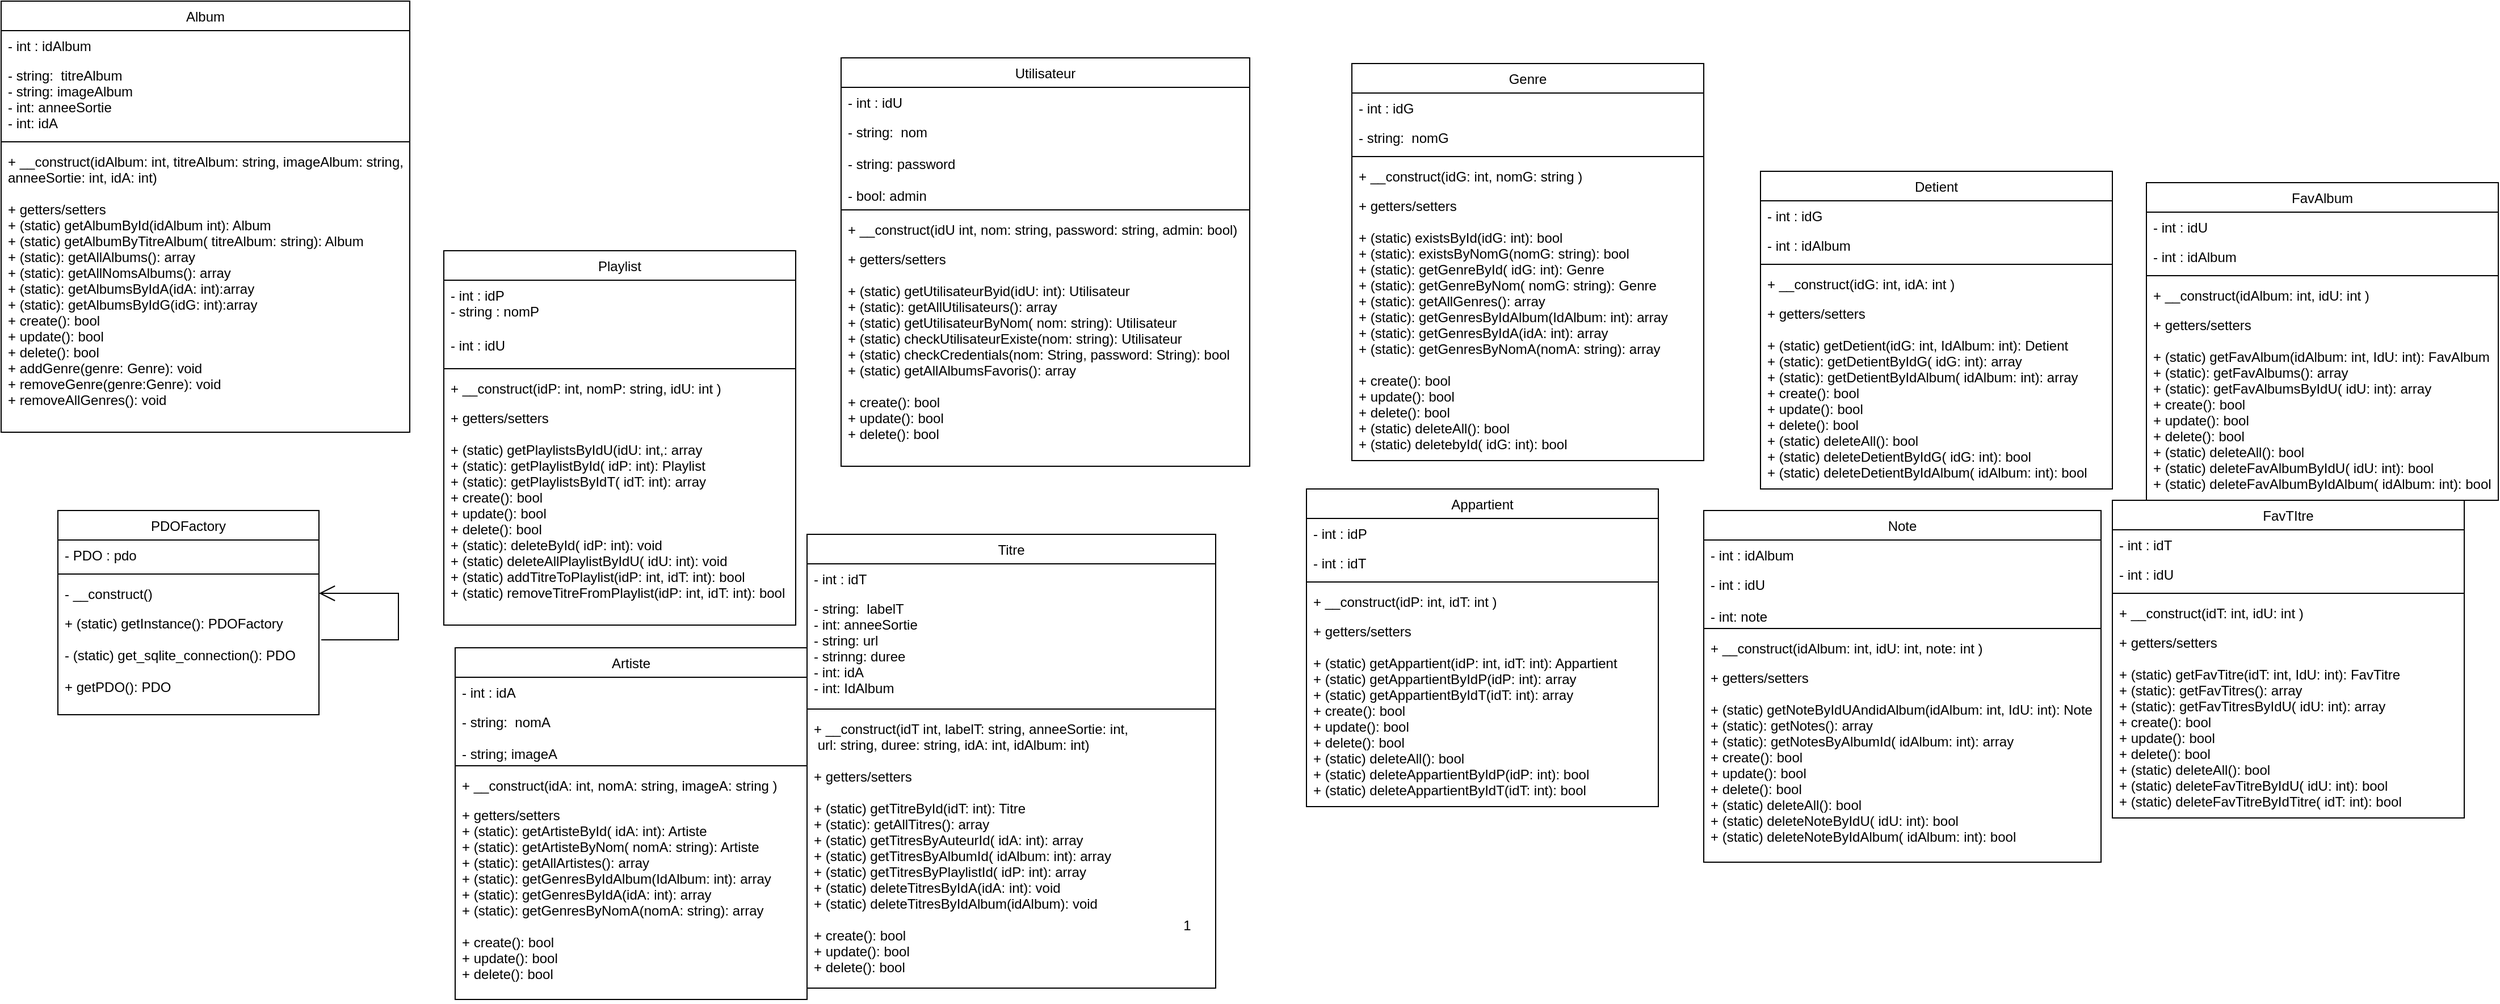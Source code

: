 <mxfile version="23.1.4" type="device">
  <diagram id="C5RBs43oDa-KdzZeNtuy" name="Page-1">
    <mxGraphModel dx="2568" dy="2165" grid="1" gridSize="10" guides="1" tooltips="1" connect="1" arrows="1" fold="1" page="1" pageScale="1" pageWidth="827" pageHeight="1169" math="0" shadow="0">
      <root>
        <mxCell id="WIyWlLk6GJQsqaUBKTNV-0" />
        <mxCell id="WIyWlLk6GJQsqaUBKTNV-1" parent="WIyWlLk6GJQsqaUBKTNV-0" />
        <mxCell id="VHGTeXbrOyVlLReoBfd2-0" value="PDOFactory" style="swimlane;fontStyle=0;align=center;verticalAlign=top;childLayout=stackLayout;horizontal=1;startSize=26;horizontalStack=0;resizeParent=1;resizeLast=0;collapsible=1;marginBottom=0;rounded=0;shadow=0;strokeWidth=1;" parent="WIyWlLk6GJQsqaUBKTNV-1" vertex="1">
          <mxGeometry x="-650" y="249" width="230" height="180" as="geometry">
            <mxRectangle x="130" y="380" width="160" height="26" as="alternateBounds" />
          </mxGeometry>
        </mxCell>
        <mxCell id="VHGTeXbrOyVlLReoBfd2-2" value="- PDO : pdo" style="text;align=left;verticalAlign=top;spacingLeft=4;spacingRight=4;overflow=hidden;rotatable=0;points=[[0,0.5],[1,0.5]];portConstraint=eastwest;rounded=0;shadow=0;html=0;" parent="VHGTeXbrOyVlLReoBfd2-0" vertex="1">
          <mxGeometry y="26" width="230" height="26" as="geometry" />
        </mxCell>
        <mxCell id="VHGTeXbrOyVlLReoBfd2-3" value="" style="line;html=1;strokeWidth=1;align=left;verticalAlign=middle;spacingTop=-1;spacingLeft=3;spacingRight=3;rotatable=0;labelPosition=right;points=[];portConstraint=eastwest;" parent="VHGTeXbrOyVlLReoBfd2-0" vertex="1">
          <mxGeometry y="52" width="230" height="8" as="geometry" />
        </mxCell>
        <mxCell id="VHGTeXbrOyVlLReoBfd2-4" value="- __construct()" style="text;align=left;verticalAlign=top;spacingLeft=4;spacingRight=4;overflow=hidden;rotatable=0;points=[[0,0.5],[1,0.5]];portConstraint=eastwest;fontStyle=0" parent="VHGTeXbrOyVlLReoBfd2-0" vertex="1">
          <mxGeometry y="60" width="230" height="26" as="geometry" />
        </mxCell>
        <mxCell id="VHGTeXbrOyVlLReoBfd2-5" value="+ (static) getInstance(): PDOFactory &#xa;&#xa;- (static) get_sqlite_connection(): PDO&#xa;&#xa;+ getPDO(): PDO" style="text;align=left;verticalAlign=top;spacingLeft=4;spacingRight=4;overflow=hidden;rotatable=0;points=[[0,0.5],[1,0.5]];portConstraint=eastwest;fontStyle=0" parent="VHGTeXbrOyVlLReoBfd2-0" vertex="1">
          <mxGeometry y="86" width="230" height="84" as="geometry" />
        </mxCell>
        <mxCell id="VHGTeXbrOyVlLReoBfd2-15" value="" style="endArrow=open;endFill=1;endSize=12;html=1;rounded=0;edgeStyle=elbowEdgeStyle;exitX=1.009;exitY=0.333;exitDx=0;exitDy=0;exitPerimeter=0;entryX=1;entryY=0.5;entryDx=0;entryDy=0;" parent="VHGTeXbrOyVlLReoBfd2-0" source="VHGTeXbrOyVlLReoBfd2-5" target="VHGTeXbrOyVlLReoBfd2-4" edge="1">
          <mxGeometry width="160" relative="1" as="geometry">
            <mxPoint x="250" y="90" as="sourcePoint" />
            <mxPoint x="360" y="10" as="targetPoint" />
            <Array as="points">
              <mxPoint x="300" y="90" />
            </Array>
          </mxGeometry>
        </mxCell>
        <mxCell id="VHGTeXbrOyVlLReoBfd2-16" value="1" style="text;html=1;strokeColor=none;fillColor=none;align=center;verticalAlign=middle;whiteSpace=wrap;rounded=0;" parent="WIyWlLk6GJQsqaUBKTNV-1" vertex="1">
          <mxGeometry x="330" y="600" width="30" height="30" as="geometry" />
        </mxCell>
        <mxCell id="VHGTeXbrOyVlLReoBfd2-19" value="Detient" style="swimlane;fontStyle=0;align=center;verticalAlign=top;childLayout=stackLayout;horizontal=1;startSize=26;horizontalStack=0;resizeParent=1;resizeLast=0;collapsible=1;marginBottom=0;rounded=0;shadow=0;strokeWidth=1;" parent="WIyWlLk6GJQsqaUBKTNV-1" vertex="1">
          <mxGeometry x="850" y="-50" width="310" height="280" as="geometry">
            <mxRectangle x="550" y="140" width="160" height="26" as="alternateBounds" />
          </mxGeometry>
        </mxCell>
        <mxCell id="VHGTeXbrOyVlLReoBfd2-20" value="- int : idG" style="text;align=left;verticalAlign=top;spacingLeft=4;spacingRight=4;overflow=hidden;rotatable=0;points=[[0,0.5],[1,0.5]];portConstraint=eastwest;" parent="VHGTeXbrOyVlLReoBfd2-19" vertex="1">
          <mxGeometry y="26" width="310" height="26" as="geometry" />
        </mxCell>
        <mxCell id="VHGTeXbrOyVlLReoBfd2-21" value="- int : idAlbum" style="text;align=left;verticalAlign=top;spacingLeft=4;spacingRight=4;overflow=hidden;rotatable=0;points=[[0,0.5],[1,0.5]];portConstraint=eastwest;rounded=0;shadow=0;html=0;" parent="VHGTeXbrOyVlLReoBfd2-19" vertex="1">
          <mxGeometry y="52" width="310" height="26" as="geometry" />
        </mxCell>
        <mxCell id="VHGTeXbrOyVlLReoBfd2-25" value="" style="line;html=1;strokeWidth=1;align=left;verticalAlign=middle;spacingTop=-1;spacingLeft=3;spacingRight=3;rotatable=0;labelPosition=right;points=[];portConstraint=eastwest;" parent="VHGTeXbrOyVlLReoBfd2-19" vertex="1">
          <mxGeometry y="78" width="310" height="8" as="geometry" />
        </mxCell>
        <mxCell id="VHGTeXbrOyVlLReoBfd2-26" value="+ __construct(idG: int, idA: int )" style="text;align=left;verticalAlign=top;spacingLeft=4;spacingRight=4;overflow=hidden;rotatable=0;points=[[0,0.5],[1,0.5]];portConstraint=eastwest;" parent="VHGTeXbrOyVlLReoBfd2-19" vertex="1">
          <mxGeometry y="86" width="310" height="26" as="geometry" />
        </mxCell>
        <mxCell id="VHGTeXbrOyVlLReoBfd2-27" value="+ getters/setters&#xa;&#xa;+ (static) getDetient(idG: int, IdAlbum: int): Detient&#xa;+ (static): getDetientByIdG( idG: int): array&#xa;+ (static): getDetientByIdAlbum( idAlbum: int): array&#xa;+ create(): bool&#xa;+ update(): bool&#xa;+ delete(): bool&#xa;+ (static) deleteAll(): bool&#xa;+ (static) deleteDetientByIdG( idG: int): bool&#xa;+ (static) deleteDetientByIdAlbum( idAlbum: int): bool" style="text;align=left;verticalAlign=top;spacingLeft=4;spacingRight=4;overflow=hidden;rotatable=0;points=[[0,0.5],[1,0.5]];portConstraint=eastwest;" parent="VHGTeXbrOyVlLReoBfd2-19" vertex="1">
          <mxGeometry y="112" width="310" height="168" as="geometry" />
        </mxCell>
        <mxCell id="VHGTeXbrOyVlLReoBfd2-28" value="Appartient" style="swimlane;fontStyle=0;align=center;verticalAlign=top;childLayout=stackLayout;horizontal=1;startSize=26;horizontalStack=0;resizeParent=1;resizeLast=0;collapsible=1;marginBottom=0;rounded=0;shadow=0;strokeWidth=1;" parent="WIyWlLk6GJQsqaUBKTNV-1" vertex="1">
          <mxGeometry x="450" y="230" width="310" height="280" as="geometry">
            <mxRectangle x="550" y="140" width="160" height="26" as="alternateBounds" />
          </mxGeometry>
        </mxCell>
        <mxCell id="VHGTeXbrOyVlLReoBfd2-29" value="- int : idP" style="text;align=left;verticalAlign=top;spacingLeft=4;spacingRight=4;overflow=hidden;rotatable=0;points=[[0,0.5],[1,0.5]];portConstraint=eastwest;" parent="VHGTeXbrOyVlLReoBfd2-28" vertex="1">
          <mxGeometry y="26" width="310" height="26" as="geometry" />
        </mxCell>
        <mxCell id="VHGTeXbrOyVlLReoBfd2-30" value="- int : idT" style="text;align=left;verticalAlign=top;spacingLeft=4;spacingRight=4;overflow=hidden;rotatable=0;points=[[0,0.5],[1,0.5]];portConstraint=eastwest;rounded=0;shadow=0;html=0;" parent="VHGTeXbrOyVlLReoBfd2-28" vertex="1">
          <mxGeometry y="52" width="310" height="26" as="geometry" />
        </mxCell>
        <mxCell id="VHGTeXbrOyVlLReoBfd2-31" value="" style="line;html=1;strokeWidth=1;align=left;verticalAlign=middle;spacingTop=-1;spacingLeft=3;spacingRight=3;rotatable=0;labelPosition=right;points=[];portConstraint=eastwest;" parent="VHGTeXbrOyVlLReoBfd2-28" vertex="1">
          <mxGeometry y="78" width="310" height="8" as="geometry" />
        </mxCell>
        <mxCell id="VHGTeXbrOyVlLReoBfd2-32" value="+ __construct(idP: int, idT: int )" style="text;align=left;verticalAlign=top;spacingLeft=4;spacingRight=4;overflow=hidden;rotatable=0;points=[[0,0.5],[1,0.5]];portConstraint=eastwest;" parent="VHGTeXbrOyVlLReoBfd2-28" vertex="1">
          <mxGeometry y="86" width="310" height="26" as="geometry" />
        </mxCell>
        <mxCell id="VHGTeXbrOyVlLReoBfd2-33" value="+ getters/setters&#xa;&#xa;+ (static) getAppartient(idP: int, idT: int): Appartient&#xa;+ (static) getAppartientByIdP(idP: int): array&#xa;+ (static) getAppartientByIdT(idT: int): array&#xa;+ create(): bool&#xa;+ update(): bool&#xa;+ delete(): bool&#xa;+ (static) deleteAll(): bool&#xa;+ (static) deleteAppartientByIdP(idP: int): bool&#xa;+ (static) deleteAppartientByIdT(idT: int): bool&#xa;&#xa;" style="text;align=left;verticalAlign=top;spacingLeft=4;spacingRight=4;overflow=hidden;rotatable=0;points=[[0,0.5],[1,0.5]];portConstraint=eastwest;" parent="VHGTeXbrOyVlLReoBfd2-28" vertex="1">
          <mxGeometry y="112" width="310" height="168" as="geometry" />
        </mxCell>
        <mxCell id="DCYnFj6lS7DxhxE1vNiN-0" value="Playlist" style="swimlane;fontStyle=0;align=center;verticalAlign=top;childLayout=stackLayout;horizontal=1;startSize=26;horizontalStack=0;resizeParent=1;resizeLast=0;collapsible=1;marginBottom=0;rounded=0;shadow=0;strokeWidth=1;" parent="WIyWlLk6GJQsqaUBKTNV-1" vertex="1">
          <mxGeometry x="-310" y="20" width="310" height="330" as="geometry">
            <mxRectangle x="550" y="140" width="160" height="26" as="alternateBounds" />
          </mxGeometry>
        </mxCell>
        <mxCell id="DCYnFj6lS7DxhxE1vNiN-1" value="- int : idP&#xa;- string : nomP&#xa;" style="text;align=left;verticalAlign=top;spacingLeft=4;spacingRight=4;overflow=hidden;rotatable=0;points=[[0,0.5],[1,0.5]];portConstraint=eastwest;" parent="DCYnFj6lS7DxhxE1vNiN-0" vertex="1">
          <mxGeometry y="26" width="310" height="44" as="geometry" />
        </mxCell>
        <mxCell id="DCYnFj6lS7DxhxE1vNiN-2" value="- int : idU" style="text;align=left;verticalAlign=top;spacingLeft=4;spacingRight=4;overflow=hidden;rotatable=0;points=[[0,0.5],[1,0.5]];portConstraint=eastwest;rounded=0;shadow=0;html=0;" parent="DCYnFj6lS7DxhxE1vNiN-0" vertex="1">
          <mxGeometry y="70" width="310" height="30" as="geometry" />
        </mxCell>
        <mxCell id="DCYnFj6lS7DxhxE1vNiN-3" value="" style="line;html=1;strokeWidth=1;align=left;verticalAlign=middle;spacingTop=-1;spacingLeft=3;spacingRight=3;rotatable=0;labelPosition=right;points=[];portConstraint=eastwest;" parent="DCYnFj6lS7DxhxE1vNiN-0" vertex="1">
          <mxGeometry y="100" width="310" height="8" as="geometry" />
        </mxCell>
        <mxCell id="DCYnFj6lS7DxhxE1vNiN-4" value="+ __construct(idP: int, nomP: string, idU: int )" style="text;align=left;verticalAlign=top;spacingLeft=4;spacingRight=4;overflow=hidden;rotatable=0;points=[[0,0.5],[1,0.5]];portConstraint=eastwest;" parent="DCYnFj6lS7DxhxE1vNiN-0" vertex="1">
          <mxGeometry y="108" width="310" height="26" as="geometry" />
        </mxCell>
        <mxCell id="DCYnFj6lS7DxhxE1vNiN-5" value="+ getters/setters&#xa;&#xa;+ (static) getPlaylistsByIdU(idU: int,: array&#xa;+ (static): getPlaylistById( idP: int): Playlist&#xa;+ (static): getPlaylistsByIdT( idT: int): array&#xa;+ create(): bool&#xa;+ update(): bool&#xa;+ delete(): bool&#xa;+ (static): deleteById( idP: int): void&#xa;+ (static) deleteAllPlaylistByIdU( idU: int): void&#xa;+ (static) addTitreToPlaylist(idP: int, idT: int): bool&#xa;+ (static) removeTitreFromPlaylist(idP: int, idT: int): bool" style="text;align=left;verticalAlign=top;spacingLeft=4;spacingRight=4;overflow=hidden;rotatable=0;points=[[0,0.5],[1,0.5]];portConstraint=eastwest;" parent="DCYnFj6lS7DxhxE1vNiN-0" vertex="1">
          <mxGeometry y="134" width="310" height="196" as="geometry" />
        </mxCell>
        <mxCell id="DCYnFj6lS7DxhxE1vNiN-7" value="FavAlbum" style="swimlane;fontStyle=0;align=center;verticalAlign=top;childLayout=stackLayout;horizontal=1;startSize=26;horizontalStack=0;resizeParent=1;resizeLast=0;collapsible=1;marginBottom=0;rounded=0;shadow=0;strokeWidth=1;" parent="WIyWlLk6GJQsqaUBKTNV-1" vertex="1">
          <mxGeometry x="1190" y="-40" width="310" height="280" as="geometry">
            <mxRectangle x="550" y="140" width="160" height="26" as="alternateBounds" />
          </mxGeometry>
        </mxCell>
        <mxCell id="DCYnFj6lS7DxhxE1vNiN-9" value="- int : idU" style="text;align=left;verticalAlign=top;spacingLeft=4;spacingRight=4;overflow=hidden;rotatable=0;points=[[0,0.5],[1,0.5]];portConstraint=eastwest;rounded=0;shadow=0;html=0;" parent="DCYnFj6lS7DxhxE1vNiN-7" vertex="1">
          <mxGeometry y="26" width="310" height="26" as="geometry" />
        </mxCell>
        <mxCell id="DCYnFj6lS7DxhxE1vNiN-8" value="- int : idAlbum" style="text;align=left;verticalAlign=top;spacingLeft=4;spacingRight=4;overflow=hidden;rotatable=0;points=[[0,0.5],[1,0.5]];portConstraint=eastwest;" parent="DCYnFj6lS7DxhxE1vNiN-7" vertex="1">
          <mxGeometry y="52" width="310" height="26" as="geometry" />
        </mxCell>
        <mxCell id="DCYnFj6lS7DxhxE1vNiN-10" value="" style="line;html=1;strokeWidth=1;align=left;verticalAlign=middle;spacingTop=-1;spacingLeft=3;spacingRight=3;rotatable=0;labelPosition=right;points=[];portConstraint=eastwest;" parent="DCYnFj6lS7DxhxE1vNiN-7" vertex="1">
          <mxGeometry y="78" width="310" height="8" as="geometry" />
        </mxCell>
        <mxCell id="DCYnFj6lS7DxhxE1vNiN-11" value="+ __construct(idAlbum: int, idU: int )" style="text;align=left;verticalAlign=top;spacingLeft=4;spacingRight=4;overflow=hidden;rotatable=0;points=[[0,0.5],[1,0.5]];portConstraint=eastwest;" parent="DCYnFj6lS7DxhxE1vNiN-7" vertex="1">
          <mxGeometry y="86" width="310" height="26" as="geometry" />
        </mxCell>
        <mxCell id="DCYnFj6lS7DxhxE1vNiN-12" value="+ getters/setters&#xa;&#xa;+ (static) getFavAlbum(idAlbum: int, IdU: int): FavAlbum&#xa;+ (static): getFavAlbums(): array&#xa;+ (static): getFavAlbumsByIdU( idU: int): array&#xa;+ create(): bool&#xa;+ update(): bool&#xa;+ delete(): bool&#xa;+ (static) deleteAll(): bool&#xa;+ (static) deleteFavAlbumByIdU( idU: int): bool&#xa;+ (static) deleteFavAlbumByIdAlbum( idAlbum: int): bool" style="text;align=left;verticalAlign=top;spacingLeft=4;spacingRight=4;overflow=hidden;rotatable=0;points=[[0,0.5],[1,0.5]];portConstraint=eastwest;" parent="DCYnFj6lS7DxhxE1vNiN-7" vertex="1">
          <mxGeometry y="112" width="310" height="168" as="geometry" />
        </mxCell>
        <mxCell id="EHCQnyq9LsiOd8fbNTL6-0" value="FavTItre" style="swimlane;fontStyle=0;align=center;verticalAlign=top;childLayout=stackLayout;horizontal=1;startSize=26;horizontalStack=0;resizeParent=1;resizeLast=0;collapsible=1;marginBottom=0;rounded=0;shadow=0;strokeWidth=1;" parent="WIyWlLk6GJQsqaUBKTNV-1" vertex="1">
          <mxGeometry x="1160" y="240" width="310" height="280" as="geometry">
            <mxRectangle x="550" y="140" width="160" height="26" as="alternateBounds" />
          </mxGeometry>
        </mxCell>
        <mxCell id="EHCQnyq9LsiOd8fbNTL6-1" value="- int : idT" style="text;align=left;verticalAlign=top;spacingLeft=4;spacingRight=4;overflow=hidden;rotatable=0;points=[[0,0.5],[1,0.5]];portConstraint=eastwest;" parent="EHCQnyq9LsiOd8fbNTL6-0" vertex="1">
          <mxGeometry y="26" width="310" height="26" as="geometry" />
        </mxCell>
        <mxCell id="EHCQnyq9LsiOd8fbNTL6-2" value="- int : idU" style="text;align=left;verticalAlign=top;spacingLeft=4;spacingRight=4;overflow=hidden;rotatable=0;points=[[0,0.5],[1,0.5]];portConstraint=eastwest;rounded=0;shadow=0;html=0;" parent="EHCQnyq9LsiOd8fbNTL6-0" vertex="1">
          <mxGeometry y="52" width="310" height="26" as="geometry" />
        </mxCell>
        <mxCell id="EHCQnyq9LsiOd8fbNTL6-3" value="" style="line;html=1;strokeWidth=1;align=left;verticalAlign=middle;spacingTop=-1;spacingLeft=3;spacingRight=3;rotatable=0;labelPosition=right;points=[];portConstraint=eastwest;" parent="EHCQnyq9LsiOd8fbNTL6-0" vertex="1">
          <mxGeometry y="78" width="310" height="8" as="geometry" />
        </mxCell>
        <mxCell id="EHCQnyq9LsiOd8fbNTL6-4" value="+ __construct(idT: int, idU: int )" style="text;align=left;verticalAlign=top;spacingLeft=4;spacingRight=4;overflow=hidden;rotatable=0;points=[[0,0.5],[1,0.5]];portConstraint=eastwest;" parent="EHCQnyq9LsiOd8fbNTL6-0" vertex="1">
          <mxGeometry y="86" width="310" height="26" as="geometry" />
        </mxCell>
        <mxCell id="EHCQnyq9LsiOd8fbNTL6-5" value="+ getters/setters&#xa;&#xa;+ (static) getFavTitre(idT: int, IdU: int): FavTitre&#xa;+ (static): getFavTitres(): array&#xa;+ (static): getFavTitresByIdU( idU: int): array&#xa;+ create(): bool&#xa;+ update(): bool&#xa;+ delete(): bool&#xa;+ (static) deleteAll(): bool&#xa;+ (static) deleteFavTitreByIdU( idU: int): bool&#xa;+ (static) deleteFavTitreByIdTitre( idT: int): bool" style="text;align=left;verticalAlign=top;spacingLeft=4;spacingRight=4;overflow=hidden;rotatable=0;points=[[0,0.5],[1,0.5]];portConstraint=eastwest;" parent="EHCQnyq9LsiOd8fbNTL6-0" vertex="1">
          <mxGeometry y="112" width="310" height="168" as="geometry" />
        </mxCell>
        <mxCell id="7kRRNsHZWIkONq-SYuE7-0" value="Note" style="swimlane;fontStyle=0;align=center;verticalAlign=top;childLayout=stackLayout;horizontal=1;startSize=26;horizontalStack=0;resizeParent=1;resizeLast=0;collapsible=1;marginBottom=0;rounded=0;shadow=0;strokeWidth=1;" vertex="1" parent="WIyWlLk6GJQsqaUBKTNV-1">
          <mxGeometry x="800" y="249" width="350" height="310" as="geometry">
            <mxRectangle x="550" y="140" width="160" height="26" as="alternateBounds" />
          </mxGeometry>
        </mxCell>
        <mxCell id="7kRRNsHZWIkONq-SYuE7-1" value="- int : idAlbum" style="text;align=left;verticalAlign=top;spacingLeft=4;spacingRight=4;overflow=hidden;rotatable=0;points=[[0,0.5],[1,0.5]];portConstraint=eastwest;" vertex="1" parent="7kRRNsHZWIkONq-SYuE7-0">
          <mxGeometry y="26" width="350" height="26" as="geometry" />
        </mxCell>
        <mxCell id="7kRRNsHZWIkONq-SYuE7-2" value="- int : idU&#xa;&#xa;- int: note" style="text;align=left;verticalAlign=top;spacingLeft=4;spacingRight=4;overflow=hidden;rotatable=0;points=[[0,0.5],[1,0.5]];portConstraint=eastwest;rounded=0;shadow=0;html=0;" vertex="1" parent="7kRRNsHZWIkONq-SYuE7-0">
          <mxGeometry y="52" width="350" height="48" as="geometry" />
        </mxCell>
        <mxCell id="7kRRNsHZWIkONq-SYuE7-3" value="" style="line;html=1;strokeWidth=1;align=left;verticalAlign=middle;spacingTop=-1;spacingLeft=3;spacingRight=3;rotatable=0;labelPosition=right;points=[];portConstraint=eastwest;" vertex="1" parent="7kRRNsHZWIkONq-SYuE7-0">
          <mxGeometry y="100" width="350" height="8" as="geometry" />
        </mxCell>
        <mxCell id="7kRRNsHZWIkONq-SYuE7-4" value="+ __construct(idAlbum: int, idU: int, note: int )" style="text;align=left;verticalAlign=top;spacingLeft=4;spacingRight=4;overflow=hidden;rotatable=0;points=[[0,0.5],[1,0.5]];portConstraint=eastwest;" vertex="1" parent="7kRRNsHZWIkONq-SYuE7-0">
          <mxGeometry y="108" width="350" height="26" as="geometry" />
        </mxCell>
        <mxCell id="7kRRNsHZWIkONq-SYuE7-5" value="+ getters/setters&#xa;&#xa;+ (static) getNoteByIdUAndidAlbum(idAlbum: int, IdU: int): Note&#xa;+ (static): getNotes(): array&#xa;+ (static): getNotesByAlbumId( idAlbum: int): array&#xa;+ create(): bool&#xa;+ update(): bool&#xa;+ delete(): bool&#xa;+ (static) deleteAll(): bool&#xa;+ (static) deleteNoteByIdU( idU: int): bool&#xa;+ (static) deleteNoteByIdAlbum( idAlbum: int): bool" style="text;align=left;verticalAlign=top;spacingLeft=4;spacingRight=4;overflow=hidden;rotatable=0;points=[[0,0.5],[1,0.5]];portConstraint=eastwest;" vertex="1" parent="7kRRNsHZWIkONq-SYuE7-0">
          <mxGeometry y="134" width="350" height="168" as="geometry" />
        </mxCell>
        <mxCell id="7kRRNsHZWIkONq-SYuE7-8" value="Genre" style="swimlane;fontStyle=0;align=center;verticalAlign=top;childLayout=stackLayout;horizontal=1;startSize=26;horizontalStack=0;resizeParent=1;resizeLast=0;collapsible=1;marginBottom=0;rounded=0;shadow=0;strokeWidth=1;" vertex="1" parent="WIyWlLk6GJQsqaUBKTNV-1">
          <mxGeometry x="490" y="-145" width="310" height="350" as="geometry">
            <mxRectangle x="550" y="140" width="160" height="26" as="alternateBounds" />
          </mxGeometry>
        </mxCell>
        <mxCell id="7kRRNsHZWIkONq-SYuE7-9" value="- int : idG" style="text;align=left;verticalAlign=top;spacingLeft=4;spacingRight=4;overflow=hidden;rotatable=0;points=[[0,0.5],[1,0.5]];portConstraint=eastwest;" vertex="1" parent="7kRRNsHZWIkONq-SYuE7-8">
          <mxGeometry y="26" width="310" height="26" as="geometry" />
        </mxCell>
        <mxCell id="7kRRNsHZWIkONq-SYuE7-10" value="- string:  nomG" style="text;align=left;verticalAlign=top;spacingLeft=4;spacingRight=4;overflow=hidden;rotatable=0;points=[[0,0.5],[1,0.5]];portConstraint=eastwest;rounded=0;shadow=0;html=0;" vertex="1" parent="7kRRNsHZWIkONq-SYuE7-8">
          <mxGeometry y="52" width="310" height="26" as="geometry" />
        </mxCell>
        <mxCell id="7kRRNsHZWIkONq-SYuE7-11" value="" style="line;html=1;strokeWidth=1;align=left;verticalAlign=middle;spacingTop=-1;spacingLeft=3;spacingRight=3;rotatable=0;labelPosition=right;points=[];portConstraint=eastwest;" vertex="1" parent="7kRRNsHZWIkONq-SYuE7-8">
          <mxGeometry y="78" width="310" height="8" as="geometry" />
        </mxCell>
        <mxCell id="7kRRNsHZWIkONq-SYuE7-12" value="+ __construct(idG: int, nomG: string )" style="text;align=left;verticalAlign=top;spacingLeft=4;spacingRight=4;overflow=hidden;rotatable=0;points=[[0,0.5],[1,0.5]];portConstraint=eastwest;" vertex="1" parent="7kRRNsHZWIkONq-SYuE7-8">
          <mxGeometry y="86" width="310" height="26" as="geometry" />
        </mxCell>
        <mxCell id="7kRRNsHZWIkONq-SYuE7-13" value="+ getters/setters&#xa;&#xa;+ (static) existsById(idG: int): bool&#xa;+ (static): existsByNomG(nomG: string): bool&#xa;+ (static): getGenreById( idG: int): Genre&#xa;+ (static): getGenreByNom( nomG: string): Genre&#xa;+ (static): getAllGenres(): array&#xa;+ (static): getGenresByIdAlbum(IdAlbum: int): array&#xa;+ (static): getGenresByIdA(idA: int): array&#xa;+ (static): getGenresByNomA(nomA: string): array&#xa;&#xa;+ create(): bool&#xa;+ update(): bool&#xa;+ delete(): bool&#xa;+ (static) deleteAll(): bool&#xa;+ (static) deletebyId( idG: int): bool" style="text;align=left;verticalAlign=top;spacingLeft=4;spacingRight=4;overflow=hidden;rotatable=0;points=[[0,0.5],[1,0.5]];portConstraint=eastwest;" vertex="1" parent="7kRRNsHZWIkONq-SYuE7-8">
          <mxGeometry y="112" width="310" height="238" as="geometry" />
        </mxCell>
        <mxCell id="7kRRNsHZWIkONq-SYuE7-14" value="Utilisateur" style="swimlane;fontStyle=0;align=center;verticalAlign=top;childLayout=stackLayout;horizontal=1;startSize=26;horizontalStack=0;resizeParent=1;resizeLast=0;collapsible=1;marginBottom=0;rounded=0;shadow=0;strokeWidth=1;" vertex="1" parent="WIyWlLk6GJQsqaUBKTNV-1">
          <mxGeometry x="40" y="-150" width="360" height="360" as="geometry">
            <mxRectangle x="550" y="140" width="160" height="26" as="alternateBounds" />
          </mxGeometry>
        </mxCell>
        <mxCell id="7kRRNsHZWIkONq-SYuE7-15" value="- int : idU" style="text;align=left;verticalAlign=top;spacingLeft=4;spacingRight=4;overflow=hidden;rotatable=0;points=[[0,0.5],[1,0.5]];portConstraint=eastwest;" vertex="1" parent="7kRRNsHZWIkONq-SYuE7-14">
          <mxGeometry y="26" width="360" height="26" as="geometry" />
        </mxCell>
        <mxCell id="7kRRNsHZWIkONq-SYuE7-16" value="- string:  nom&#xa;&#xa;- string: password&#xa;&#xa;- bool: admin" style="text;align=left;verticalAlign=top;spacingLeft=4;spacingRight=4;overflow=hidden;rotatable=0;points=[[0,0.5],[1,0.5]];portConstraint=eastwest;rounded=0;shadow=0;html=0;" vertex="1" parent="7kRRNsHZWIkONq-SYuE7-14">
          <mxGeometry y="52" width="360" height="78" as="geometry" />
        </mxCell>
        <mxCell id="7kRRNsHZWIkONq-SYuE7-17" value="" style="line;html=1;strokeWidth=1;align=left;verticalAlign=middle;spacingTop=-1;spacingLeft=3;spacingRight=3;rotatable=0;labelPosition=right;points=[];portConstraint=eastwest;" vertex="1" parent="7kRRNsHZWIkONq-SYuE7-14">
          <mxGeometry y="130" width="360" height="8" as="geometry" />
        </mxCell>
        <mxCell id="7kRRNsHZWIkONq-SYuE7-18" value="+ __construct(idU int, nom: string, password: string, admin: bool) " style="text;align=left;verticalAlign=top;spacingLeft=4;spacingRight=4;overflow=hidden;rotatable=0;points=[[0,0.5],[1,0.5]];portConstraint=eastwest;" vertex="1" parent="7kRRNsHZWIkONq-SYuE7-14">
          <mxGeometry y="138" width="360" height="26" as="geometry" />
        </mxCell>
        <mxCell id="7kRRNsHZWIkONq-SYuE7-19" value="+ getters/setters&#xa;&#xa;+ (static) getUtilisateurByid(idU: int): Utilisateur&#xa;+ (static): getAllUtilisateurs(): array&#xa;+ (static) getUtilisateurByNom( nom: string): Utilisateur&#xa;+ (static) checkUtilisateurExiste(nom: string): Utilisateur&#xa;+ (static) checkCredentials(nom: String, password: String): bool&#xa;+ (static) getAllAlbumsFavoris(): array&#xa;&#xa;+ create(): bool&#xa;+ update(): bool&#xa;+ delete(): bool" style="text;align=left;verticalAlign=top;spacingLeft=4;spacingRight=4;overflow=hidden;rotatable=0;points=[[0,0.5],[1,0.5]];portConstraint=eastwest;" vertex="1" parent="7kRRNsHZWIkONq-SYuE7-14">
          <mxGeometry y="164" width="360" height="196" as="geometry" />
        </mxCell>
        <mxCell id="7kRRNsHZWIkONq-SYuE7-20" value="Titre" style="swimlane;fontStyle=0;align=center;verticalAlign=top;childLayout=stackLayout;horizontal=1;startSize=26;horizontalStack=0;resizeParent=1;resizeLast=0;collapsible=1;marginBottom=0;rounded=0;shadow=0;strokeWidth=1;" vertex="1" parent="WIyWlLk6GJQsqaUBKTNV-1">
          <mxGeometry x="10" y="270" width="360" height="400" as="geometry">
            <mxRectangle x="550" y="140" width="160" height="26" as="alternateBounds" />
          </mxGeometry>
        </mxCell>
        <mxCell id="7kRRNsHZWIkONq-SYuE7-21" value="- int : idT" style="text;align=left;verticalAlign=top;spacingLeft=4;spacingRight=4;overflow=hidden;rotatable=0;points=[[0,0.5],[1,0.5]];portConstraint=eastwest;" vertex="1" parent="7kRRNsHZWIkONq-SYuE7-20">
          <mxGeometry y="26" width="360" height="26" as="geometry" />
        </mxCell>
        <mxCell id="7kRRNsHZWIkONq-SYuE7-22" value="- string:  labelT&#xa;- int: anneeSortie&#xa;- string: url&#xa;- strinng: duree&#xa;- int: idA&#xa;- int: IdAlbum" style="text;align=left;verticalAlign=top;spacingLeft=4;spacingRight=4;overflow=hidden;rotatable=0;points=[[0,0.5],[1,0.5]];portConstraint=eastwest;rounded=0;shadow=0;html=0;" vertex="1" parent="7kRRNsHZWIkONq-SYuE7-20">
          <mxGeometry y="52" width="360" height="98" as="geometry" />
        </mxCell>
        <mxCell id="7kRRNsHZWIkONq-SYuE7-23" value="" style="line;html=1;strokeWidth=1;align=left;verticalAlign=middle;spacingTop=-1;spacingLeft=3;spacingRight=3;rotatable=0;labelPosition=right;points=[];portConstraint=eastwest;" vertex="1" parent="7kRRNsHZWIkONq-SYuE7-20">
          <mxGeometry y="150" width="360" height="8" as="geometry" />
        </mxCell>
        <mxCell id="7kRRNsHZWIkONq-SYuE7-24" value="+ __construct(idT int, labelT: string, anneeSortie: int,&#xa; url: string, duree: string, idA: int, idAlbum: int) " style="text;align=left;verticalAlign=top;spacingLeft=4;spacingRight=4;overflow=hidden;rotatable=0;points=[[0,0.5],[1,0.5]];portConstraint=eastwest;" vertex="1" parent="7kRRNsHZWIkONq-SYuE7-20">
          <mxGeometry y="158" width="360" height="42" as="geometry" />
        </mxCell>
        <mxCell id="7kRRNsHZWIkONq-SYuE7-25" value="+ getters/setters&#xa;&#xa;+ (static) getTitreById(idT: int): Titre&#xa;+ (static): getAllTitres(): array&#xa;+ (static) getTitresByAuteurId( idA: int): array&#xa;+ (static) getTitresByAlbumId( idAlbum: int): array&#xa;+ (static) getTitresByPlaylistId( idP: int): array&#xa;+ (static) deleteTitresByIdA(idA: int): void&#xa;+ (static) deleteTitresByIdAlbum(idAlbum): void&#xa;&#xa;+ create(): bool&#xa;+ update(): bool&#xa;+ delete(): bool" style="text;align=left;verticalAlign=top;spacingLeft=4;spacingRight=4;overflow=hidden;rotatable=0;points=[[0,0.5],[1,0.5]];portConstraint=eastwest;" vertex="1" parent="7kRRNsHZWIkONq-SYuE7-20">
          <mxGeometry y="200" width="360" height="196" as="geometry" />
        </mxCell>
        <mxCell id="7kRRNsHZWIkONq-SYuE7-26" value="Artiste" style="swimlane;fontStyle=0;align=center;verticalAlign=top;childLayout=stackLayout;horizontal=1;startSize=26;horizontalStack=0;resizeParent=1;resizeLast=0;collapsible=1;marginBottom=0;rounded=0;shadow=0;strokeWidth=1;" vertex="1" parent="WIyWlLk6GJQsqaUBKTNV-1">
          <mxGeometry x="-300" y="370" width="310" height="310" as="geometry">
            <mxRectangle x="550" y="140" width="160" height="26" as="alternateBounds" />
          </mxGeometry>
        </mxCell>
        <mxCell id="7kRRNsHZWIkONq-SYuE7-27" value="- int : idA" style="text;align=left;verticalAlign=top;spacingLeft=4;spacingRight=4;overflow=hidden;rotatable=0;points=[[0,0.5],[1,0.5]];portConstraint=eastwest;" vertex="1" parent="7kRRNsHZWIkONq-SYuE7-26">
          <mxGeometry y="26" width="310" height="26" as="geometry" />
        </mxCell>
        <mxCell id="7kRRNsHZWIkONq-SYuE7-28" value="- string:  nomA&#xa;&#xa;- string; imageA" style="text;align=left;verticalAlign=top;spacingLeft=4;spacingRight=4;overflow=hidden;rotatable=0;points=[[0,0.5],[1,0.5]];portConstraint=eastwest;rounded=0;shadow=0;html=0;" vertex="1" parent="7kRRNsHZWIkONq-SYuE7-26">
          <mxGeometry y="52" width="310" height="48" as="geometry" />
        </mxCell>
        <mxCell id="7kRRNsHZWIkONq-SYuE7-29" value="" style="line;html=1;strokeWidth=1;align=left;verticalAlign=middle;spacingTop=-1;spacingLeft=3;spacingRight=3;rotatable=0;labelPosition=right;points=[];portConstraint=eastwest;" vertex="1" parent="7kRRNsHZWIkONq-SYuE7-26">
          <mxGeometry y="100" width="310" height="8" as="geometry" />
        </mxCell>
        <mxCell id="7kRRNsHZWIkONq-SYuE7-30" value="+ __construct(idA: int, nomA: string, imageA: string )" style="text;align=left;verticalAlign=top;spacingLeft=4;spacingRight=4;overflow=hidden;rotatable=0;points=[[0,0.5],[1,0.5]];portConstraint=eastwest;" vertex="1" parent="7kRRNsHZWIkONq-SYuE7-26">
          <mxGeometry y="108" width="310" height="26" as="geometry" />
        </mxCell>
        <mxCell id="7kRRNsHZWIkONq-SYuE7-31" value="+ getters/setters&#xa;+ (static): getArtisteById( idA: int): Artiste&#xa;+ (static): getArtisteByNom( nomA: string): Artiste&#xa;+ (static): getAllArtistes(): array&#xa;+ (static): getGenresByIdAlbum(IdAlbum: int): array&#xa;+ (static): getGenresByIdA(idA: int): array&#xa;+ (static): getGenresByNomA(nomA: string): array&#xa;&#xa;+ create(): bool&#xa;+ update(): bool&#xa;+ delete(): bool" style="text;align=left;verticalAlign=top;spacingLeft=4;spacingRight=4;overflow=hidden;rotatable=0;points=[[0,0.5],[1,0.5]];portConstraint=eastwest;" vertex="1" parent="7kRRNsHZWIkONq-SYuE7-26">
          <mxGeometry y="134" width="310" height="176" as="geometry" />
        </mxCell>
        <mxCell id="7kRRNsHZWIkONq-SYuE7-32" value="Album" style="swimlane;fontStyle=0;align=center;verticalAlign=top;childLayout=stackLayout;horizontal=1;startSize=26;horizontalStack=0;resizeParent=1;resizeLast=0;collapsible=1;marginBottom=0;rounded=0;shadow=0;strokeWidth=1;" vertex="1" parent="WIyWlLk6GJQsqaUBKTNV-1">
          <mxGeometry x="-700" y="-200" width="360" height="380" as="geometry">
            <mxRectangle x="550" y="140" width="160" height="26" as="alternateBounds" />
          </mxGeometry>
        </mxCell>
        <mxCell id="7kRRNsHZWIkONq-SYuE7-33" value="- int : idAlbum" style="text;align=left;verticalAlign=top;spacingLeft=4;spacingRight=4;overflow=hidden;rotatable=0;points=[[0,0.5],[1,0.5]];portConstraint=eastwest;" vertex="1" parent="7kRRNsHZWIkONq-SYuE7-32">
          <mxGeometry y="26" width="360" height="26" as="geometry" />
        </mxCell>
        <mxCell id="7kRRNsHZWIkONq-SYuE7-34" value="- string:  titreAlbum&#xa;- string: imageAlbum&#xa;- int: anneeSortie&#xa;- int: idA" style="text;align=left;verticalAlign=top;spacingLeft=4;spacingRight=4;overflow=hidden;rotatable=0;points=[[0,0.5],[1,0.5]];portConstraint=eastwest;rounded=0;shadow=0;html=0;" vertex="1" parent="7kRRNsHZWIkONq-SYuE7-32">
          <mxGeometry y="52" width="360" height="68" as="geometry" />
        </mxCell>
        <mxCell id="7kRRNsHZWIkONq-SYuE7-35" value="" style="line;html=1;strokeWidth=1;align=left;verticalAlign=middle;spacingTop=-1;spacingLeft=3;spacingRight=3;rotatable=0;labelPosition=right;points=[];portConstraint=eastwest;" vertex="1" parent="7kRRNsHZWIkONq-SYuE7-32">
          <mxGeometry y="120" width="360" height="8" as="geometry" />
        </mxCell>
        <mxCell id="7kRRNsHZWIkONq-SYuE7-36" value="+ __construct(idAlbum: int, titreAlbum: string, imageAlbum: string,&#xa;anneeSortie: int, idA: int) " style="text;align=left;verticalAlign=top;spacingLeft=4;spacingRight=4;overflow=hidden;rotatable=0;points=[[0,0.5],[1,0.5]];portConstraint=eastwest;" vertex="1" parent="7kRRNsHZWIkONq-SYuE7-32">
          <mxGeometry y="128" width="360" height="42" as="geometry" />
        </mxCell>
        <mxCell id="7kRRNsHZWIkONq-SYuE7-37" value="+ getters/setters&#xa;+ (static) getAlbumById(idAlbum int): Album&#xa;+ (static) getAlbumByTitreAlbum( titreAlbum: string): Album&#xa;+ (static): getAllAlbums(): array&#xa;+ (static): getAllNomsAlbums(): array&#xa;+ (static): getAlbumsByIdA(idA: int):array&#xa;+ (static): getAlbumsByIdG(idG: int):array&#xa;+ create(): bool&#xa;+ update(): bool&#xa;+ delete(): bool&#xa;+ addGenre(genre: Genre): void&#xa;+ removeGenre(genre:Genre): void&#xa;+ removeAllGenres(): void" style="text;align=left;verticalAlign=top;spacingLeft=4;spacingRight=4;overflow=hidden;rotatable=0;points=[[0,0.5],[1,0.5]];portConstraint=eastwest;" vertex="1" parent="7kRRNsHZWIkONq-SYuE7-32">
          <mxGeometry y="170" width="360" height="196" as="geometry" />
        </mxCell>
      </root>
    </mxGraphModel>
  </diagram>
</mxfile>
